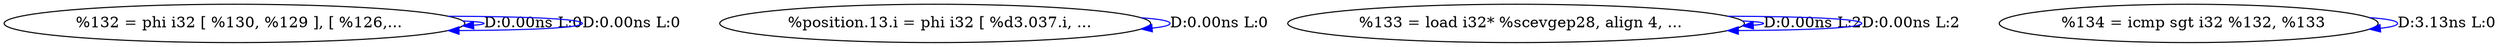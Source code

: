 digraph {
Node0x2861600[label="  %132 = phi i32 [ %130, %129 ], [ %126,..."];
Node0x2861600 -> Node0x2861600[label="D:0.00ns L:0",color=blue];
Node0x2861600 -> Node0x2861600[label="D:0.00ns L:0",color=blue];
Node0x28616e0[label="  %position.13.i = phi i32 [ %d3.037.i, ..."];
Node0x28616e0 -> Node0x28616e0[label="D:0.00ns L:0",color=blue];
Node0x28617c0[label="  %133 = load i32* %scevgep28, align 4, ..."];
Node0x28617c0 -> Node0x28617c0[label="D:0.00ns L:2",color=blue];
Node0x28617c0 -> Node0x28617c0[label="D:0.00ns L:2",color=blue];
Node0x28618a0[label="  %134 = icmp sgt i32 %132, %133"];
Node0x28618a0 -> Node0x28618a0[label="D:3.13ns L:0",color=blue];
}

